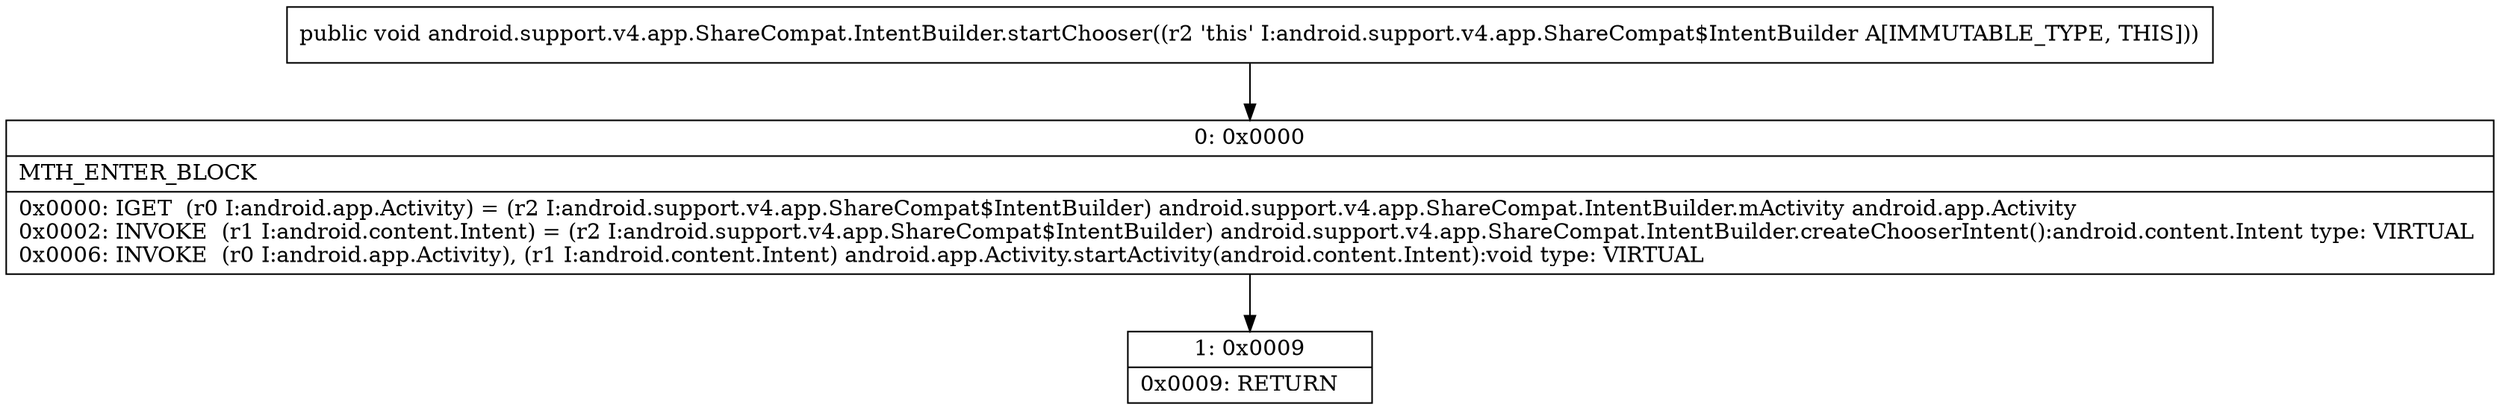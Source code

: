digraph "CFG forandroid.support.v4.app.ShareCompat.IntentBuilder.startChooser()V" {
Node_0 [shape=record,label="{0\:\ 0x0000|MTH_ENTER_BLOCK\l|0x0000: IGET  (r0 I:android.app.Activity) = (r2 I:android.support.v4.app.ShareCompat$IntentBuilder) android.support.v4.app.ShareCompat.IntentBuilder.mActivity android.app.Activity \l0x0002: INVOKE  (r1 I:android.content.Intent) = (r2 I:android.support.v4.app.ShareCompat$IntentBuilder) android.support.v4.app.ShareCompat.IntentBuilder.createChooserIntent():android.content.Intent type: VIRTUAL \l0x0006: INVOKE  (r0 I:android.app.Activity), (r1 I:android.content.Intent) android.app.Activity.startActivity(android.content.Intent):void type: VIRTUAL \l}"];
Node_1 [shape=record,label="{1\:\ 0x0009|0x0009: RETURN   \l}"];
MethodNode[shape=record,label="{public void android.support.v4.app.ShareCompat.IntentBuilder.startChooser((r2 'this' I:android.support.v4.app.ShareCompat$IntentBuilder A[IMMUTABLE_TYPE, THIS])) }"];
MethodNode -> Node_0;
Node_0 -> Node_1;
}


